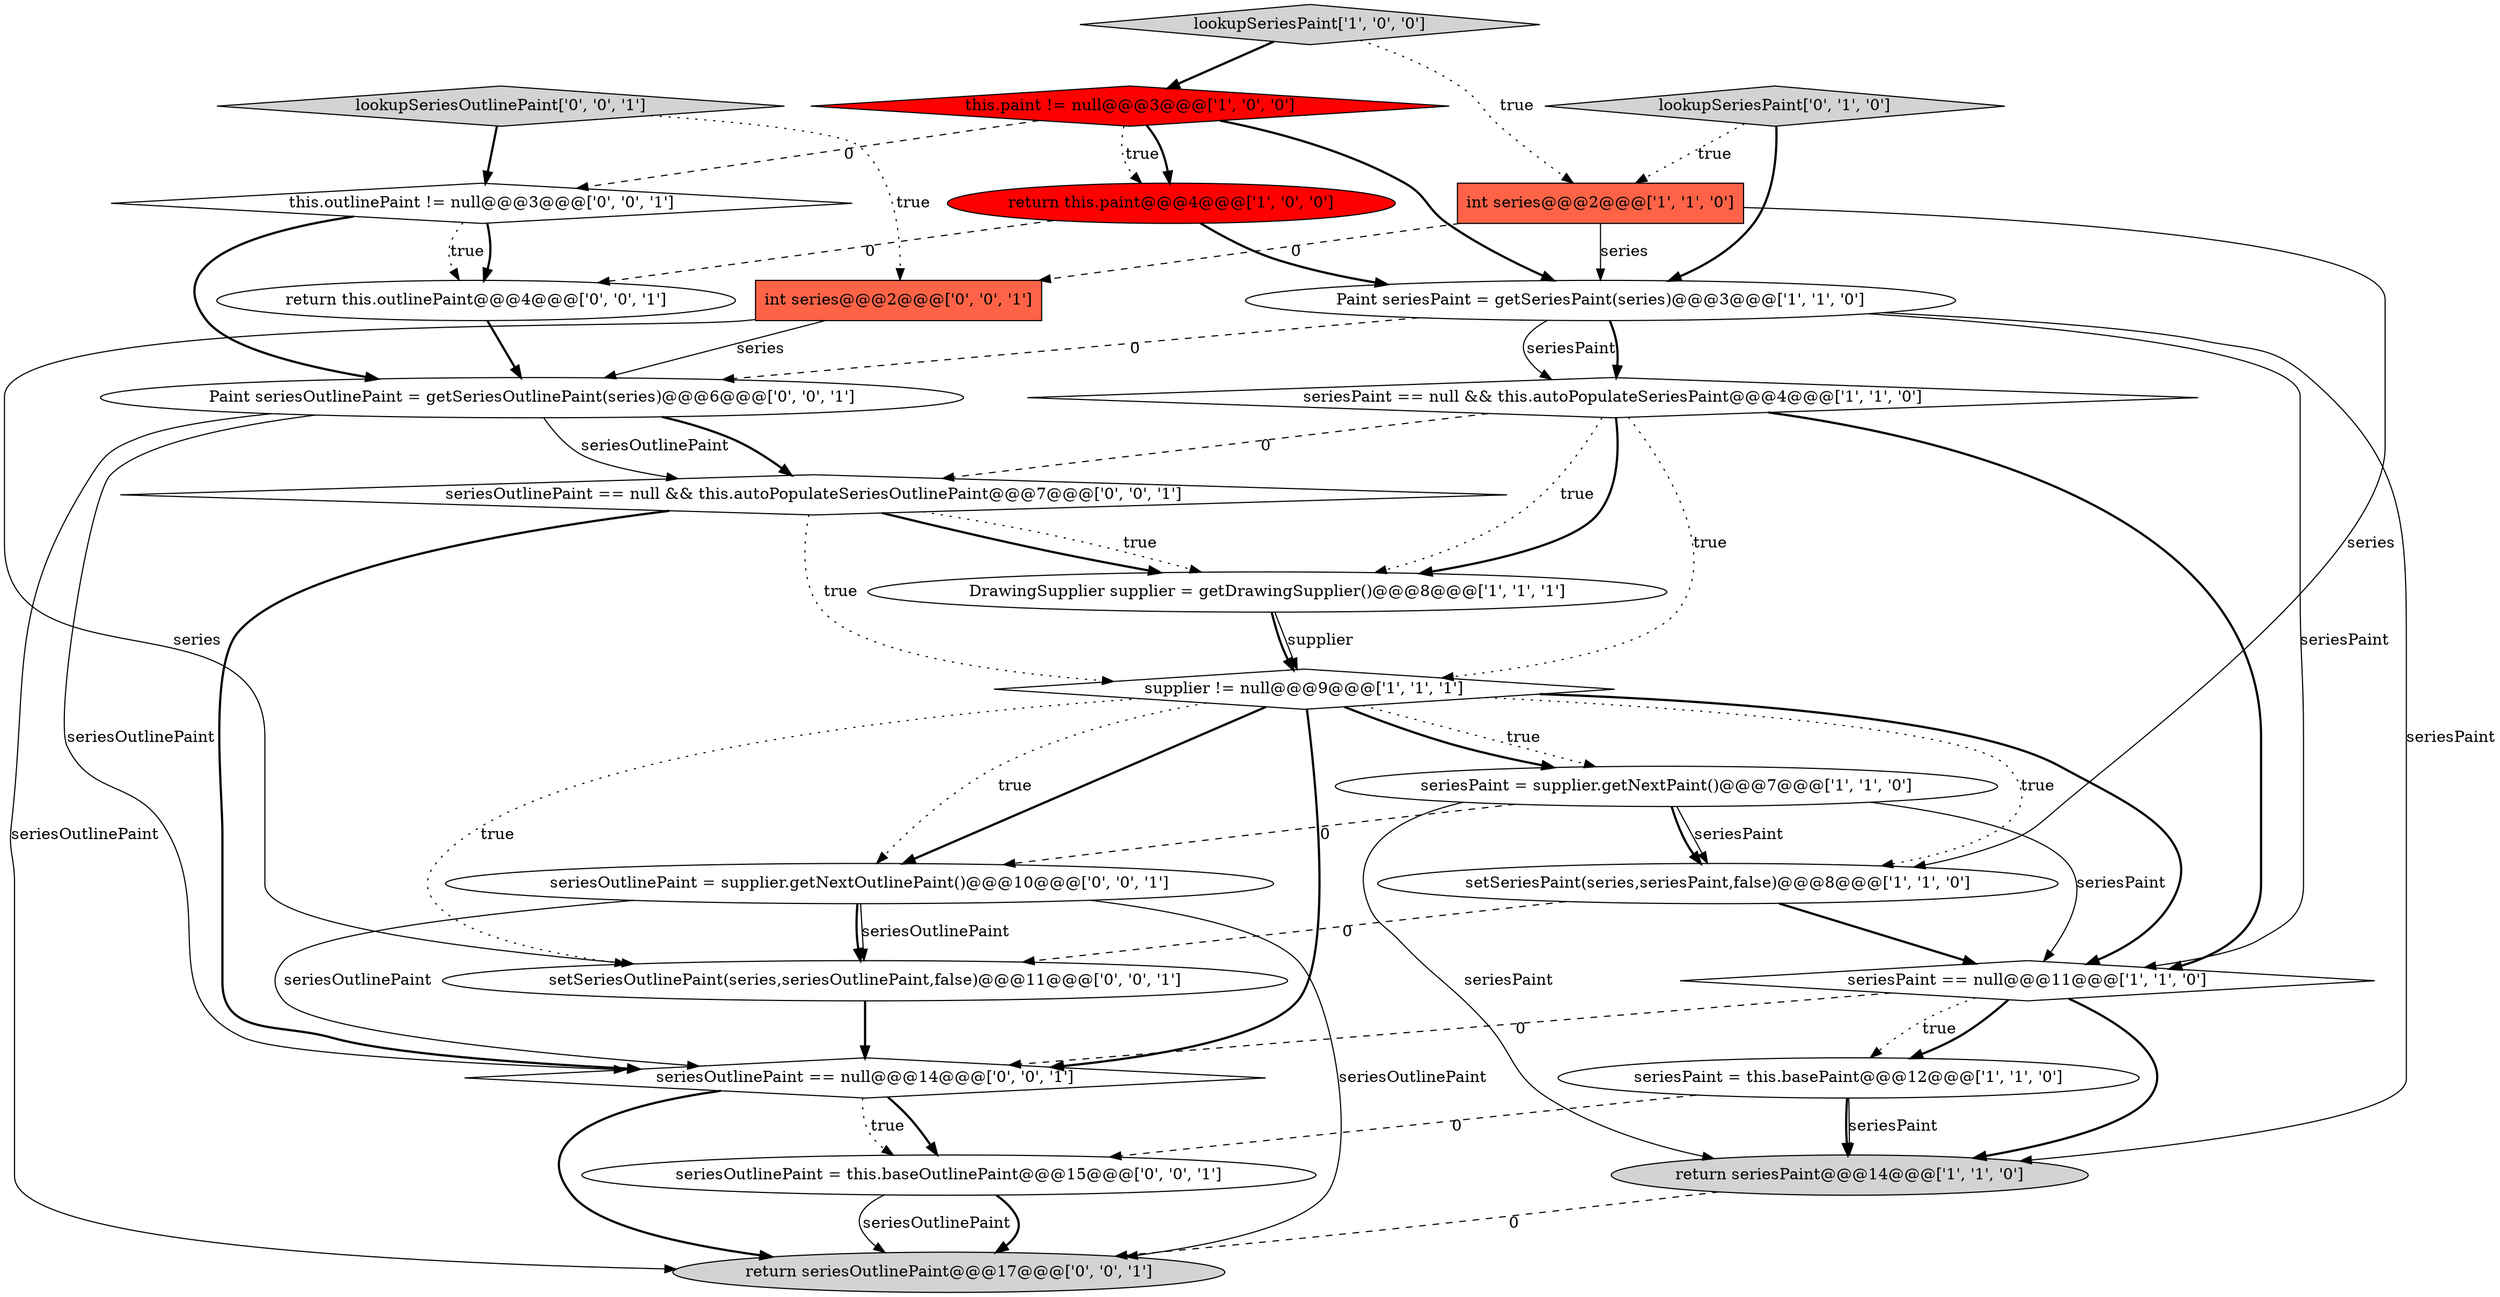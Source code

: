 digraph {
6 [style = filled, label = "return this.paint@@@4@@@['1', '0', '0']", fillcolor = red, shape = ellipse image = "AAA1AAABBB1BBB"];
16 [style = filled, label = "seriesOutlinePaint == null && this.autoPopulateSeriesOutlinePaint@@@7@@@['0', '0', '1']", fillcolor = white, shape = diamond image = "AAA0AAABBB3BBB"];
9 [style = filled, label = "seriesPaint == null@@@11@@@['1', '1', '0']", fillcolor = white, shape = diamond image = "AAA0AAABBB1BBB"];
14 [style = filled, label = "this.outlinePaint != null@@@3@@@['0', '0', '1']", fillcolor = white, shape = diamond image = "AAA0AAABBB3BBB"];
17 [style = filled, label = "return this.outlinePaint@@@4@@@['0', '0', '1']", fillcolor = white, shape = ellipse image = "AAA0AAABBB3BBB"];
20 [style = filled, label = "lookupSeriesOutlinePaint['0', '0', '1']", fillcolor = lightgray, shape = diamond image = "AAA0AAABBB3BBB"];
10 [style = filled, label = "return seriesPaint@@@14@@@['1', '1', '0']", fillcolor = lightgray, shape = ellipse image = "AAA0AAABBB1BBB"];
18 [style = filled, label = "seriesOutlinePaint == null@@@14@@@['0', '0', '1']", fillcolor = white, shape = diamond image = "AAA0AAABBB3BBB"];
1 [style = filled, label = "seriesPaint = this.basePaint@@@12@@@['1', '1', '0']", fillcolor = white, shape = ellipse image = "AAA0AAABBB1BBB"];
13 [style = filled, label = "lookupSeriesPaint['0', '1', '0']", fillcolor = lightgray, shape = diamond image = "AAA0AAABBB2BBB"];
19 [style = filled, label = "return seriesOutlinePaint@@@17@@@['0', '0', '1']", fillcolor = lightgray, shape = ellipse image = "AAA0AAABBB3BBB"];
24 [style = filled, label = "seriesOutlinePaint = this.baseOutlinePaint@@@15@@@['0', '0', '1']", fillcolor = white, shape = ellipse image = "AAA0AAABBB3BBB"];
23 [style = filled, label = "setSeriesOutlinePaint(series,seriesOutlinePaint,false)@@@11@@@['0', '0', '1']", fillcolor = white, shape = ellipse image = "AAA0AAABBB3BBB"];
0 [style = filled, label = "setSeriesPaint(series,seriesPaint,false)@@@8@@@['1', '1', '0']", fillcolor = white, shape = ellipse image = "AAA0AAABBB1BBB"];
4 [style = filled, label = "this.paint != null@@@3@@@['1', '0', '0']", fillcolor = red, shape = diamond image = "AAA1AAABBB1BBB"];
7 [style = filled, label = "lookupSeriesPaint['1', '0', '0']", fillcolor = lightgray, shape = diamond image = "AAA0AAABBB1BBB"];
11 [style = filled, label = "int series@@@2@@@['1', '1', '0']", fillcolor = tomato, shape = box image = "AAA0AAABBB1BBB"];
22 [style = filled, label = "int series@@@2@@@['0', '0', '1']", fillcolor = tomato, shape = box image = "AAA0AAABBB3BBB"];
3 [style = filled, label = "Paint seriesPaint = getSeriesPaint(series)@@@3@@@['1', '1', '0']", fillcolor = white, shape = ellipse image = "AAA0AAABBB1BBB"];
21 [style = filled, label = "Paint seriesOutlinePaint = getSeriesOutlinePaint(series)@@@6@@@['0', '0', '1']", fillcolor = white, shape = ellipse image = "AAA0AAABBB3BBB"];
2 [style = filled, label = "seriesPaint == null && this.autoPopulateSeriesPaint@@@4@@@['1', '1', '0']", fillcolor = white, shape = diamond image = "AAA0AAABBB1BBB"];
12 [style = filled, label = "supplier != null@@@9@@@['1', '1', '1']", fillcolor = white, shape = diamond image = "AAA0AAABBB1BBB"];
15 [style = filled, label = "seriesOutlinePaint = supplier.getNextOutlinePaint()@@@10@@@['0', '0', '1']", fillcolor = white, shape = ellipse image = "AAA0AAABBB3BBB"];
8 [style = filled, label = "seriesPaint = supplier.getNextPaint()@@@7@@@['1', '1', '0']", fillcolor = white, shape = ellipse image = "AAA0AAABBB1BBB"];
5 [style = filled, label = "DrawingSupplier supplier = getDrawingSupplier()@@@8@@@['1', '1', '1']", fillcolor = white, shape = ellipse image = "AAA0AAABBB1BBB"];
4->6 [style = dotted, label="true"];
6->3 [style = bold, label=""];
4->3 [style = bold, label=""];
15->23 [style = bold, label=""];
0->9 [style = bold, label=""];
18->24 [style = bold, label=""];
16->18 [style = bold, label=""];
16->12 [style = dotted, label="true"];
24->19 [style = bold, label=""];
1->10 [style = solid, label="seriesPaint"];
12->23 [style = dotted, label="true"];
11->0 [style = solid, label="series"];
8->9 [style = solid, label="seriesPaint"];
5->12 [style = solid, label="supplier"];
4->6 [style = bold, label=""];
21->18 [style = solid, label="seriesOutlinePaint"];
12->8 [style = dotted, label="true"];
3->21 [style = dashed, label="0"];
10->19 [style = dashed, label="0"];
9->18 [style = dashed, label="0"];
0->23 [style = dashed, label="0"];
8->15 [style = dashed, label="0"];
3->9 [style = solid, label="seriesPaint"];
18->24 [style = dotted, label="true"];
12->15 [style = bold, label=""];
18->19 [style = bold, label=""];
12->15 [style = dotted, label="true"];
11->22 [style = dashed, label="0"];
14->17 [style = bold, label=""];
22->23 [style = solid, label="series"];
20->14 [style = bold, label=""];
6->17 [style = dashed, label="0"];
2->9 [style = bold, label=""];
24->19 [style = solid, label="seriesOutlinePaint"];
9->10 [style = bold, label=""];
7->4 [style = bold, label=""];
12->9 [style = bold, label=""];
8->0 [style = solid, label="seriesPaint"];
15->19 [style = solid, label="seriesOutlinePaint"];
22->21 [style = solid, label="series"];
8->10 [style = solid, label="seriesPaint"];
8->0 [style = bold, label=""];
14->17 [style = dotted, label="true"];
11->3 [style = solid, label="series"];
3->2 [style = solid, label="seriesPaint"];
7->11 [style = dotted, label="true"];
3->2 [style = bold, label=""];
13->3 [style = bold, label=""];
5->12 [style = bold, label=""];
1->24 [style = dashed, label="0"];
12->8 [style = bold, label=""];
2->16 [style = dashed, label="0"];
16->5 [style = dotted, label="true"];
9->1 [style = dotted, label="true"];
12->18 [style = bold, label=""];
2->12 [style = dotted, label="true"];
21->16 [style = solid, label="seriesOutlinePaint"];
12->0 [style = dotted, label="true"];
21->16 [style = bold, label=""];
13->11 [style = dotted, label="true"];
16->5 [style = bold, label=""];
4->14 [style = dashed, label="0"];
15->23 [style = solid, label="seriesOutlinePaint"];
21->19 [style = solid, label="seriesOutlinePaint"];
15->18 [style = solid, label="seriesOutlinePaint"];
20->22 [style = dotted, label="true"];
2->5 [style = dotted, label="true"];
9->1 [style = bold, label=""];
1->10 [style = bold, label=""];
17->21 [style = bold, label=""];
23->18 [style = bold, label=""];
14->21 [style = bold, label=""];
2->5 [style = bold, label=""];
3->10 [style = solid, label="seriesPaint"];
}

